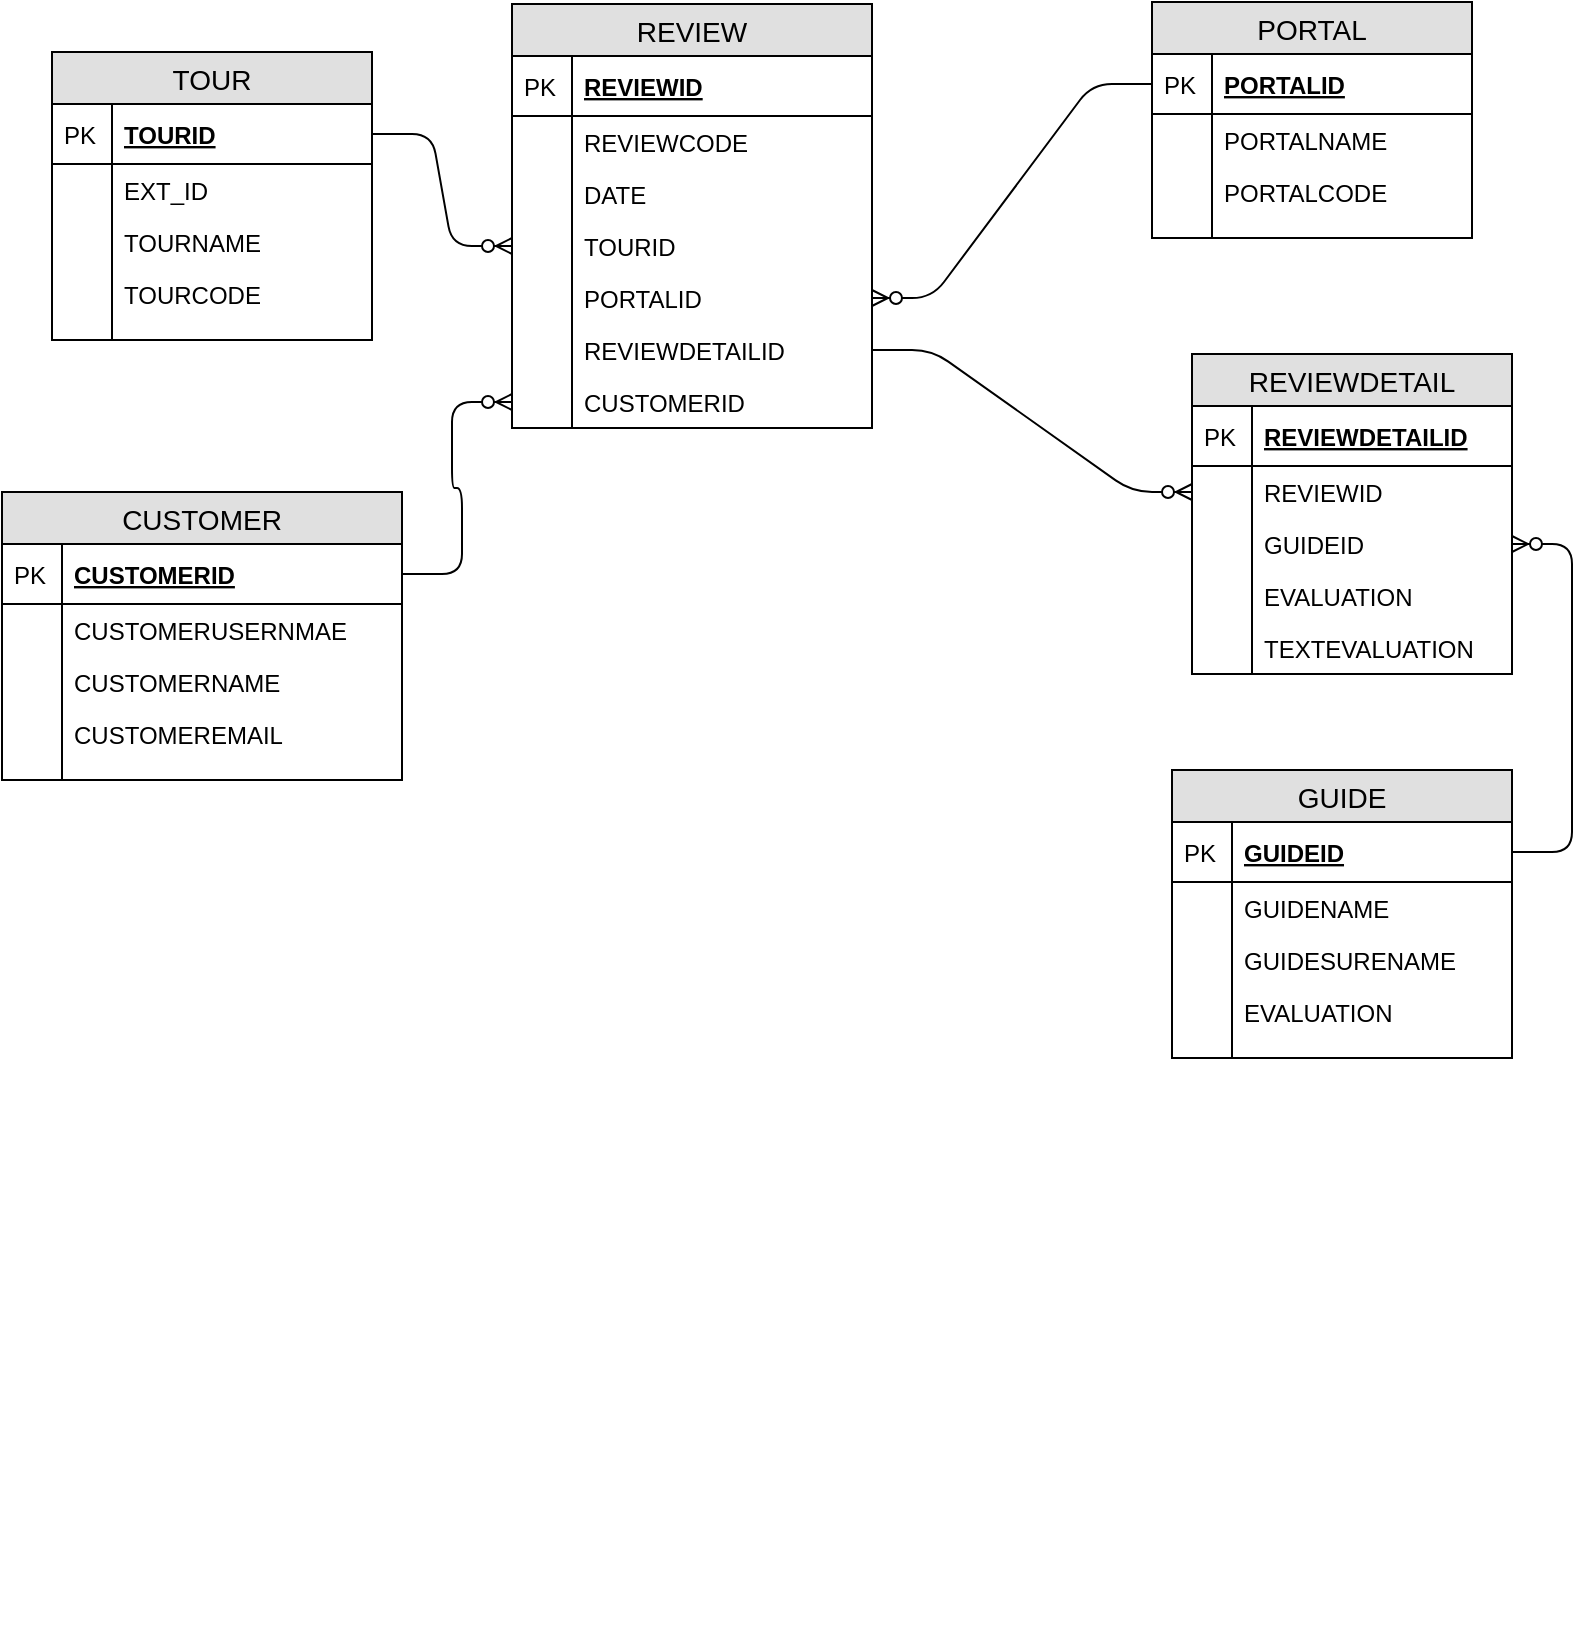 <mxfile version="10.6.3" type="device"><diagram id="TZQJIaCdlB_A7QTkKdOo" name="Page-1"><mxGraphModel dx="1200" dy="706" grid="1" gridSize="10" guides="1" tooltips="1" connect="1" arrows="1" fold="1" page="1" pageScale="1" pageWidth="850" pageHeight="1100" math="0" shadow="0"><root><mxCell id="0"/><mxCell id="1" parent="0"/><mxCell id="WruBegVUgLckm0K2Z1RT-1" value="TOUR" style="swimlane;fontStyle=0;childLayout=stackLayout;horizontal=1;startSize=26;fillColor=#e0e0e0;horizontalStack=0;resizeParent=1;resizeParentMax=0;resizeLast=0;collapsible=1;marginBottom=0;swimlaneFillColor=#ffffff;align=center;fontSize=14;" vertex="1" parent="1"><mxGeometry x="60" y="42" width="160" height="144" as="geometry"/></mxCell><mxCell id="WruBegVUgLckm0K2Z1RT-2" value="TOURID" style="shape=partialRectangle;top=0;left=0;right=0;bottom=1;align=left;verticalAlign=middle;fillColor=none;spacingLeft=34;spacingRight=4;overflow=hidden;rotatable=0;points=[[0,0.5],[1,0.5]];portConstraint=eastwest;dropTarget=0;fontStyle=5;fontSize=12;" vertex="1" parent="WruBegVUgLckm0K2Z1RT-1"><mxGeometry y="26" width="160" height="30" as="geometry"/></mxCell><mxCell id="WruBegVUgLckm0K2Z1RT-3" value="PK" style="shape=partialRectangle;top=0;left=0;bottom=0;fillColor=none;align=left;verticalAlign=middle;spacingLeft=4;spacingRight=4;overflow=hidden;rotatable=0;points=[];portConstraint=eastwest;part=1;fontSize=12;" vertex="1" connectable="0" parent="WruBegVUgLckm0K2Z1RT-2"><mxGeometry width="30" height="30" as="geometry"/></mxCell><mxCell id="WruBegVUgLckm0K2Z1RT-4" value="EXT_ID&#10;" style="shape=partialRectangle;top=0;left=0;right=0;bottom=0;align=left;verticalAlign=top;fillColor=none;spacingLeft=34;spacingRight=4;overflow=hidden;rotatable=0;points=[[0,0.5],[1,0.5]];portConstraint=eastwest;dropTarget=0;fontSize=12;" vertex="1" parent="WruBegVUgLckm0K2Z1RT-1"><mxGeometry y="56" width="160" height="26" as="geometry"/></mxCell><mxCell id="WruBegVUgLckm0K2Z1RT-5" value="" style="shape=partialRectangle;top=0;left=0;bottom=0;fillColor=none;align=left;verticalAlign=top;spacingLeft=4;spacingRight=4;overflow=hidden;rotatable=0;points=[];portConstraint=eastwest;part=1;fontSize=12;" vertex="1" connectable="0" parent="WruBegVUgLckm0K2Z1RT-4"><mxGeometry width="30" height="26" as="geometry"/></mxCell><mxCell id="WruBegVUgLckm0K2Z1RT-6" value="TOURNAME" style="shape=partialRectangle;top=0;left=0;right=0;bottom=0;align=left;verticalAlign=top;fillColor=none;spacingLeft=34;spacingRight=4;overflow=hidden;rotatable=0;points=[[0,0.5],[1,0.5]];portConstraint=eastwest;dropTarget=0;fontSize=12;" vertex="1" parent="WruBegVUgLckm0K2Z1RT-1"><mxGeometry y="82" width="160" height="26" as="geometry"/></mxCell><mxCell id="WruBegVUgLckm0K2Z1RT-7" value="" style="shape=partialRectangle;top=0;left=0;bottom=0;fillColor=none;align=left;verticalAlign=top;spacingLeft=4;spacingRight=4;overflow=hidden;rotatable=0;points=[];portConstraint=eastwest;part=1;fontSize=12;" vertex="1" connectable="0" parent="WruBegVUgLckm0K2Z1RT-6"><mxGeometry width="30" height="26" as="geometry"/></mxCell><mxCell id="WruBegVUgLckm0K2Z1RT-8" value="TOURCODE" style="shape=partialRectangle;top=0;left=0;right=0;bottom=0;align=left;verticalAlign=top;fillColor=none;spacingLeft=34;spacingRight=4;overflow=hidden;rotatable=0;points=[[0,0.5],[1,0.5]];portConstraint=eastwest;dropTarget=0;fontSize=12;" vertex="1" parent="WruBegVUgLckm0K2Z1RT-1"><mxGeometry y="108" width="160" height="26" as="geometry"/></mxCell><mxCell id="WruBegVUgLckm0K2Z1RT-9" value="" style="shape=partialRectangle;top=0;left=0;bottom=0;fillColor=none;align=left;verticalAlign=top;spacingLeft=4;spacingRight=4;overflow=hidden;rotatable=0;points=[];portConstraint=eastwest;part=1;fontSize=12;" vertex="1" connectable="0" parent="WruBegVUgLckm0K2Z1RT-8"><mxGeometry width="30" height="26" as="geometry"/></mxCell><mxCell id="WruBegVUgLckm0K2Z1RT-10" value="" style="shape=partialRectangle;top=0;left=0;right=0;bottom=0;align=left;verticalAlign=top;fillColor=none;spacingLeft=34;spacingRight=4;overflow=hidden;rotatable=0;points=[[0,0.5],[1,0.5]];portConstraint=eastwest;dropTarget=0;fontSize=12;" vertex="1" parent="WruBegVUgLckm0K2Z1RT-1"><mxGeometry y="134" width="160" height="10" as="geometry"/></mxCell><mxCell id="WruBegVUgLckm0K2Z1RT-11" value="" style="shape=partialRectangle;top=0;left=0;bottom=0;fillColor=none;align=left;verticalAlign=top;spacingLeft=4;spacingRight=4;overflow=hidden;rotatable=0;points=[];portConstraint=eastwest;part=1;fontSize=12;" vertex="1" connectable="0" parent="WruBegVUgLckm0K2Z1RT-10"><mxGeometry width="30" height="10" as="geometry"/></mxCell><mxCell id="WruBegVUgLckm0K2Z1RT-12" value="CUSTOMER" style="swimlane;fontStyle=0;childLayout=stackLayout;horizontal=1;startSize=26;fillColor=#e0e0e0;horizontalStack=0;resizeParent=1;resizeParentMax=0;resizeLast=0;collapsible=1;marginBottom=0;swimlaneFillColor=#ffffff;align=center;fontSize=14;" vertex="1" parent="1"><mxGeometry x="35" y="262" width="200" height="144" as="geometry"/></mxCell><mxCell id="WruBegVUgLckm0K2Z1RT-13" value="CUSTOMERID" style="shape=partialRectangle;top=0;left=0;right=0;bottom=1;align=left;verticalAlign=middle;fillColor=none;spacingLeft=34;spacingRight=4;overflow=hidden;rotatable=0;points=[[0,0.5],[1,0.5]];portConstraint=eastwest;dropTarget=0;fontStyle=5;fontSize=12;" vertex="1" parent="WruBegVUgLckm0K2Z1RT-12"><mxGeometry y="26" width="200" height="30" as="geometry"/></mxCell><mxCell id="WruBegVUgLckm0K2Z1RT-14" value="PK" style="shape=partialRectangle;top=0;left=0;bottom=0;fillColor=none;align=left;verticalAlign=middle;spacingLeft=4;spacingRight=4;overflow=hidden;rotatable=0;points=[];portConstraint=eastwest;part=1;fontSize=12;" vertex="1" connectable="0" parent="WruBegVUgLckm0K2Z1RT-13"><mxGeometry width="30" height="30" as="geometry"/></mxCell><mxCell id="WruBegVUgLckm0K2Z1RT-19" value="CUSTOMERUSERNMAE" style="shape=partialRectangle;top=0;left=0;right=0;bottom=0;align=left;verticalAlign=top;fillColor=none;spacingLeft=34;spacingRight=4;overflow=hidden;rotatable=0;points=[[0,0.5],[1,0.5]];portConstraint=eastwest;dropTarget=0;fontSize=12;" vertex="1" parent="WruBegVUgLckm0K2Z1RT-12"><mxGeometry y="56" width="200" height="26" as="geometry"/></mxCell><mxCell id="WruBegVUgLckm0K2Z1RT-20" value="" style="shape=partialRectangle;top=0;left=0;bottom=0;fillColor=none;align=left;verticalAlign=top;spacingLeft=4;spacingRight=4;overflow=hidden;rotatable=0;points=[];portConstraint=eastwest;part=1;fontSize=12;" vertex="1" connectable="0" parent="WruBegVUgLckm0K2Z1RT-19"><mxGeometry width="30" height="26" as="geometry"/></mxCell><mxCell id="WruBegVUgLckm0K2Z1RT-15" value="CUSTOMERNAME" style="shape=partialRectangle;top=0;left=0;right=0;bottom=0;align=left;verticalAlign=top;fillColor=none;spacingLeft=34;spacingRight=4;overflow=hidden;rotatable=0;points=[[0,0.5],[1,0.5]];portConstraint=eastwest;dropTarget=0;fontSize=12;" vertex="1" parent="WruBegVUgLckm0K2Z1RT-12"><mxGeometry y="82" width="200" height="26" as="geometry"/></mxCell><mxCell id="WruBegVUgLckm0K2Z1RT-16" value="" style="shape=partialRectangle;top=0;left=0;bottom=0;fillColor=none;align=left;verticalAlign=top;spacingLeft=4;spacingRight=4;overflow=hidden;rotatable=0;points=[];portConstraint=eastwest;part=1;fontSize=12;" vertex="1" connectable="0" parent="WruBegVUgLckm0K2Z1RT-15"><mxGeometry width="30" height="26" as="geometry"/></mxCell><mxCell id="WruBegVUgLckm0K2Z1RT-17" value="CUSTOMEREMAIL" style="shape=partialRectangle;top=0;left=0;right=0;bottom=0;align=left;verticalAlign=top;fillColor=none;spacingLeft=34;spacingRight=4;overflow=hidden;rotatable=0;points=[[0,0.5],[1,0.5]];portConstraint=eastwest;dropTarget=0;fontSize=12;" vertex="1" parent="WruBegVUgLckm0K2Z1RT-12"><mxGeometry y="108" width="200" height="26" as="geometry"/></mxCell><mxCell id="WruBegVUgLckm0K2Z1RT-18" value="" style="shape=partialRectangle;top=0;left=0;bottom=0;fillColor=none;align=left;verticalAlign=top;spacingLeft=4;spacingRight=4;overflow=hidden;rotatable=0;points=[];portConstraint=eastwest;part=1;fontSize=12;" vertex="1" connectable="0" parent="WruBegVUgLckm0K2Z1RT-17"><mxGeometry width="30" height="26" as="geometry"/></mxCell><mxCell id="WruBegVUgLckm0K2Z1RT-21" value="" style="shape=partialRectangle;top=0;left=0;right=0;bottom=0;align=left;verticalAlign=top;fillColor=none;spacingLeft=34;spacingRight=4;overflow=hidden;rotatable=0;points=[[0,0.5],[1,0.5]];portConstraint=eastwest;dropTarget=0;fontSize=12;" vertex="1" parent="WruBegVUgLckm0K2Z1RT-12"><mxGeometry y="134" width="200" height="10" as="geometry"/></mxCell><mxCell id="WruBegVUgLckm0K2Z1RT-22" value="" style="shape=partialRectangle;top=0;left=0;bottom=0;fillColor=none;align=left;verticalAlign=top;spacingLeft=4;spacingRight=4;overflow=hidden;rotatable=0;points=[];portConstraint=eastwest;part=1;fontSize=12;" vertex="1" connectable="0" parent="WruBegVUgLckm0K2Z1RT-21"><mxGeometry width="30" height="10" as="geometry"/></mxCell><mxCell id="WruBegVUgLckm0K2Z1RT-23" value="REVIEW" style="swimlane;fontStyle=0;childLayout=stackLayout;horizontal=1;startSize=26;fillColor=#e0e0e0;horizontalStack=0;resizeParent=1;resizeParentMax=0;resizeLast=0;collapsible=1;marginBottom=0;swimlaneFillColor=#ffffff;align=center;fontSize=14;" vertex="1" parent="1"><mxGeometry x="290" y="18" width="180" height="212" as="geometry"><mxRectangle x="100" y="270" width="90" height="26" as="alternateBounds"/></mxGeometry></mxCell><mxCell id="WruBegVUgLckm0K2Z1RT-24" value="REVIEWID" style="shape=partialRectangle;top=0;left=0;right=0;bottom=1;align=left;verticalAlign=middle;fillColor=none;spacingLeft=34;spacingRight=4;overflow=hidden;rotatable=0;points=[[0,0.5],[1,0.5]];portConstraint=eastwest;dropTarget=0;fontStyle=5;fontSize=12;" vertex="1" parent="WruBegVUgLckm0K2Z1RT-23"><mxGeometry y="26" width="180" height="30" as="geometry"/></mxCell><mxCell id="WruBegVUgLckm0K2Z1RT-25" value="PK" style="shape=partialRectangle;top=0;left=0;bottom=0;fillColor=none;align=left;verticalAlign=middle;spacingLeft=4;spacingRight=4;overflow=hidden;rotatable=0;points=[];portConstraint=eastwest;part=1;fontSize=12;" vertex="1" connectable="0" parent="WruBegVUgLckm0K2Z1RT-24"><mxGeometry width="30" height="30" as="geometry"/></mxCell><mxCell id="WruBegVUgLckm0K2Z1RT-26" value="REVIEWCODE" style="shape=partialRectangle;top=0;left=0;right=0;bottom=0;align=left;verticalAlign=top;fillColor=none;spacingLeft=34;spacingRight=4;overflow=hidden;rotatable=0;points=[[0,0.5],[1,0.5]];portConstraint=eastwest;dropTarget=0;fontSize=12;" vertex="1" parent="WruBegVUgLckm0K2Z1RT-23"><mxGeometry y="56" width="180" height="26" as="geometry"/></mxCell><mxCell id="WruBegVUgLckm0K2Z1RT-27" value="" style="shape=partialRectangle;top=0;left=0;bottom=0;fillColor=none;align=left;verticalAlign=top;spacingLeft=4;spacingRight=4;overflow=hidden;rotatable=0;points=[];portConstraint=eastwest;part=1;fontSize=12;" vertex="1" connectable="0" parent="WruBegVUgLckm0K2Z1RT-26"><mxGeometry width="30" height="26" as="geometry"/></mxCell><mxCell id="WruBegVUgLckm0K2Z1RT-28" value="DATE" style="shape=partialRectangle;top=0;left=0;right=0;bottom=0;align=left;verticalAlign=top;fillColor=none;spacingLeft=34;spacingRight=4;overflow=hidden;rotatable=0;points=[[0,0.5],[1,0.5]];portConstraint=eastwest;dropTarget=0;fontSize=12;" vertex="1" parent="WruBegVUgLckm0K2Z1RT-23"><mxGeometry y="82" width="180" height="26" as="geometry"/></mxCell><mxCell id="WruBegVUgLckm0K2Z1RT-29" value="" style="shape=partialRectangle;top=0;left=0;bottom=0;fillColor=none;align=left;verticalAlign=top;spacingLeft=4;spacingRight=4;overflow=hidden;rotatable=0;points=[];portConstraint=eastwest;part=1;fontSize=12;" vertex="1" connectable="0" parent="WruBegVUgLckm0K2Z1RT-28"><mxGeometry width="30" height="26" as="geometry"/></mxCell><mxCell id="WruBegVUgLckm0K2Z1RT-30" value="TOURID" style="shape=partialRectangle;top=0;left=0;right=0;bottom=0;align=left;verticalAlign=top;fillColor=none;spacingLeft=34;spacingRight=4;overflow=hidden;rotatable=0;points=[[0,0.5],[1,0.5]];portConstraint=eastwest;dropTarget=0;fontSize=12;" vertex="1" parent="WruBegVUgLckm0K2Z1RT-23"><mxGeometry y="108" width="180" height="26" as="geometry"/></mxCell><mxCell id="WruBegVUgLckm0K2Z1RT-31" value="" style="shape=partialRectangle;top=0;left=0;bottom=0;fillColor=none;align=left;verticalAlign=top;spacingLeft=4;spacingRight=4;overflow=hidden;rotatable=0;points=[];portConstraint=eastwest;part=1;fontSize=12;" vertex="1" connectable="0" parent="WruBegVUgLckm0K2Z1RT-30"><mxGeometry width="30" height="26" as="geometry"/></mxCell><mxCell id="WruBegVUgLckm0K2Z1RT-64" value="PORTALID" style="shape=partialRectangle;top=0;left=0;right=0;bottom=0;align=left;verticalAlign=top;fillColor=none;spacingLeft=34;spacingRight=4;overflow=hidden;rotatable=0;points=[[0,0.5],[1,0.5]];portConstraint=eastwest;dropTarget=0;fontSize=12;" vertex="1" parent="WruBegVUgLckm0K2Z1RT-23"><mxGeometry y="134" width="180" height="26" as="geometry"/></mxCell><mxCell id="WruBegVUgLckm0K2Z1RT-65" value="" style="shape=partialRectangle;top=0;left=0;bottom=0;fillColor=none;align=left;verticalAlign=top;spacingLeft=4;spacingRight=4;overflow=hidden;rotatable=0;points=[];portConstraint=eastwest;part=1;fontSize=12;" vertex="1" connectable="0" parent="WruBegVUgLckm0K2Z1RT-64"><mxGeometry width="30" height="26" as="geometry"/></mxCell><mxCell id="WruBegVUgLckm0K2Z1RT-66" value="REVIEWDETAILID" style="shape=partialRectangle;top=0;left=0;right=0;bottom=0;align=left;verticalAlign=top;fillColor=none;spacingLeft=34;spacingRight=4;overflow=hidden;rotatable=0;points=[[0,0.5],[1,0.5]];portConstraint=eastwest;dropTarget=0;fontSize=12;" vertex="1" parent="WruBegVUgLckm0K2Z1RT-23"><mxGeometry y="160" width="180" height="26" as="geometry"/></mxCell><mxCell id="WruBegVUgLckm0K2Z1RT-67" value="" style="shape=partialRectangle;top=0;left=0;bottom=0;fillColor=none;align=left;verticalAlign=top;spacingLeft=4;spacingRight=4;overflow=hidden;rotatable=0;points=[];portConstraint=eastwest;part=1;fontSize=12;" vertex="1" connectable="0" parent="WruBegVUgLckm0K2Z1RT-66"><mxGeometry width="30" height="26" as="geometry"/></mxCell><mxCell id="WruBegVUgLckm0K2Z1RT-62" value="CUSTOMERID" style="shape=partialRectangle;top=0;left=0;right=0;bottom=0;align=left;verticalAlign=top;fillColor=none;spacingLeft=34;spacingRight=4;overflow=hidden;rotatable=0;points=[[0,0.5],[1,0.5]];portConstraint=eastwest;dropTarget=0;fontSize=12;" vertex="1" parent="WruBegVUgLckm0K2Z1RT-23"><mxGeometry y="186" width="180" height="26" as="geometry"/></mxCell><mxCell id="WruBegVUgLckm0K2Z1RT-63" value="" style="shape=partialRectangle;top=0;left=0;bottom=0;fillColor=none;align=left;verticalAlign=top;spacingLeft=4;spacingRight=4;overflow=hidden;rotatable=0;points=[];portConstraint=eastwest;part=1;fontSize=12;" vertex="1" connectable="0" parent="WruBegVUgLckm0K2Z1RT-62"><mxGeometry width="30" height="26" as="geometry"/></mxCell><mxCell id="WruBegVUgLckm0K2Z1RT-34" value="GUIDE" style="swimlane;fontStyle=0;childLayout=stackLayout;horizontal=1;startSize=26;fillColor=#e0e0e0;horizontalStack=0;resizeParent=1;resizeParentMax=0;resizeLast=0;collapsible=1;marginBottom=0;swimlaneFillColor=#ffffff;align=center;fontSize=14;" vertex="1" parent="1"><mxGeometry x="620" y="401" width="170" height="144" as="geometry"/></mxCell><mxCell id="WruBegVUgLckm0K2Z1RT-35" value="GUIDEID" style="shape=partialRectangle;top=0;left=0;right=0;bottom=1;align=left;verticalAlign=middle;fillColor=none;spacingLeft=34;spacingRight=4;overflow=hidden;rotatable=0;points=[[0,0.5],[1,0.5]];portConstraint=eastwest;dropTarget=0;fontStyle=5;fontSize=12;" vertex="1" parent="WruBegVUgLckm0K2Z1RT-34"><mxGeometry y="26" width="170" height="30" as="geometry"/></mxCell><mxCell id="WruBegVUgLckm0K2Z1RT-36" value="PK" style="shape=partialRectangle;top=0;left=0;bottom=0;fillColor=none;align=left;verticalAlign=middle;spacingLeft=4;spacingRight=4;overflow=hidden;rotatable=0;points=[];portConstraint=eastwest;part=1;fontSize=12;" vertex="1" connectable="0" parent="WruBegVUgLckm0K2Z1RT-35"><mxGeometry width="30" height="30" as="geometry"/></mxCell><mxCell id="WruBegVUgLckm0K2Z1RT-37" value="GUIDENAME" style="shape=partialRectangle;top=0;left=0;right=0;bottom=0;align=left;verticalAlign=top;fillColor=none;spacingLeft=34;spacingRight=4;overflow=hidden;rotatable=0;points=[[0,0.5],[1,0.5]];portConstraint=eastwest;dropTarget=0;fontSize=12;" vertex="1" parent="WruBegVUgLckm0K2Z1RT-34"><mxGeometry y="56" width="170" height="26" as="geometry"/></mxCell><mxCell id="WruBegVUgLckm0K2Z1RT-38" value="" style="shape=partialRectangle;top=0;left=0;bottom=0;fillColor=none;align=left;verticalAlign=top;spacingLeft=4;spacingRight=4;overflow=hidden;rotatable=0;points=[];portConstraint=eastwest;part=1;fontSize=12;" vertex="1" connectable="0" parent="WruBegVUgLckm0K2Z1RT-37"><mxGeometry width="30" height="26" as="geometry"/></mxCell><mxCell id="WruBegVUgLckm0K2Z1RT-39" value="GUIDESURENAME" style="shape=partialRectangle;top=0;left=0;right=0;bottom=0;align=left;verticalAlign=top;fillColor=none;spacingLeft=34;spacingRight=4;overflow=hidden;rotatable=0;points=[[0,0.5],[1,0.5]];portConstraint=eastwest;dropTarget=0;fontSize=12;" vertex="1" parent="WruBegVUgLckm0K2Z1RT-34"><mxGeometry y="82" width="170" height="26" as="geometry"/></mxCell><mxCell id="WruBegVUgLckm0K2Z1RT-40" value="" style="shape=partialRectangle;top=0;left=0;bottom=0;fillColor=none;align=left;verticalAlign=top;spacingLeft=4;spacingRight=4;overflow=hidden;rotatable=0;points=[];portConstraint=eastwest;part=1;fontSize=12;" vertex="1" connectable="0" parent="WruBegVUgLckm0K2Z1RT-39"><mxGeometry width="30" height="26" as="geometry"/></mxCell><mxCell id="WruBegVUgLckm0K2Z1RT-41" value="EVALUATION" style="shape=partialRectangle;top=0;left=0;right=0;bottom=0;align=left;verticalAlign=top;fillColor=none;spacingLeft=34;spacingRight=4;overflow=hidden;rotatable=0;points=[[0,0.5],[1,0.5]];portConstraint=eastwest;dropTarget=0;fontSize=12;" vertex="1" parent="WruBegVUgLckm0K2Z1RT-34"><mxGeometry y="108" width="170" height="26" as="geometry"/></mxCell><mxCell id="WruBegVUgLckm0K2Z1RT-42" value="" style="shape=partialRectangle;top=0;left=0;bottom=0;fillColor=none;align=left;verticalAlign=top;spacingLeft=4;spacingRight=4;overflow=hidden;rotatable=0;points=[];portConstraint=eastwest;part=1;fontSize=12;" vertex="1" connectable="0" parent="WruBegVUgLckm0K2Z1RT-41"><mxGeometry width="30" height="26" as="geometry"/></mxCell><mxCell id="WruBegVUgLckm0K2Z1RT-43" value="" style="shape=partialRectangle;top=0;left=0;right=0;bottom=0;align=left;verticalAlign=top;fillColor=none;spacingLeft=34;spacingRight=4;overflow=hidden;rotatable=0;points=[[0,0.5],[1,0.5]];portConstraint=eastwest;dropTarget=0;fontSize=12;" vertex="1" parent="WruBegVUgLckm0K2Z1RT-34"><mxGeometry y="134" width="170" height="10" as="geometry"/></mxCell><mxCell id="WruBegVUgLckm0K2Z1RT-44" value="" style="shape=partialRectangle;top=0;left=0;bottom=0;fillColor=none;align=left;verticalAlign=top;spacingLeft=4;spacingRight=4;overflow=hidden;rotatable=0;points=[];portConstraint=eastwest;part=1;fontSize=12;" vertex="1" connectable="0" parent="WruBegVUgLckm0K2Z1RT-43"><mxGeometry width="30" height="10" as="geometry"/></mxCell><mxCell id="WruBegVUgLckm0K2Z1RT-50" value="PORTAL" style="swimlane;fontStyle=0;childLayout=stackLayout;horizontal=1;startSize=26;fillColor=#e0e0e0;horizontalStack=0;resizeParent=1;resizeParentMax=0;resizeLast=0;collapsible=1;marginBottom=0;swimlaneFillColor=#ffffff;align=center;fontSize=14;" vertex="1" parent="1"><mxGeometry x="610" y="17" width="160" height="118" as="geometry"/></mxCell><mxCell id="WruBegVUgLckm0K2Z1RT-51" value="PORTALID" style="shape=partialRectangle;top=0;left=0;right=0;bottom=1;align=left;verticalAlign=middle;fillColor=none;spacingLeft=34;spacingRight=4;overflow=hidden;rotatable=0;points=[[0,0.5],[1,0.5]];portConstraint=eastwest;dropTarget=0;fontStyle=5;fontSize=12;" vertex="1" parent="WruBegVUgLckm0K2Z1RT-50"><mxGeometry y="26" width="160" height="30" as="geometry"/></mxCell><mxCell id="WruBegVUgLckm0K2Z1RT-52" value="PK" style="shape=partialRectangle;top=0;left=0;bottom=0;fillColor=none;align=left;verticalAlign=middle;spacingLeft=4;spacingRight=4;overflow=hidden;rotatable=0;points=[];portConstraint=eastwest;part=1;fontSize=12;" vertex="1" connectable="0" parent="WruBegVUgLckm0K2Z1RT-51"><mxGeometry width="30" height="30" as="geometry"/></mxCell><mxCell id="WruBegVUgLckm0K2Z1RT-53" value="PORTALNAME" style="shape=partialRectangle;top=0;left=0;right=0;bottom=0;align=left;verticalAlign=top;fillColor=none;spacingLeft=34;spacingRight=4;overflow=hidden;rotatable=0;points=[[0,0.5],[1,0.5]];portConstraint=eastwest;dropTarget=0;fontSize=12;" vertex="1" parent="WruBegVUgLckm0K2Z1RT-50"><mxGeometry y="56" width="160" height="26" as="geometry"/></mxCell><mxCell id="WruBegVUgLckm0K2Z1RT-54" value="" style="shape=partialRectangle;top=0;left=0;bottom=0;fillColor=none;align=left;verticalAlign=top;spacingLeft=4;spacingRight=4;overflow=hidden;rotatable=0;points=[];portConstraint=eastwest;part=1;fontSize=12;" vertex="1" connectable="0" parent="WruBegVUgLckm0K2Z1RT-53"><mxGeometry width="30" height="26" as="geometry"/></mxCell><mxCell id="WruBegVUgLckm0K2Z1RT-55" value="PORTALCODE" style="shape=partialRectangle;top=0;left=0;right=0;bottom=0;align=left;verticalAlign=top;fillColor=none;spacingLeft=34;spacingRight=4;overflow=hidden;rotatable=0;points=[[0,0.5],[1,0.5]];portConstraint=eastwest;dropTarget=0;fontSize=12;" vertex="1" parent="WruBegVUgLckm0K2Z1RT-50"><mxGeometry y="82" width="160" height="26" as="geometry"/></mxCell><mxCell id="WruBegVUgLckm0K2Z1RT-56" value="" style="shape=partialRectangle;top=0;left=0;bottom=0;fillColor=none;align=left;verticalAlign=top;spacingLeft=4;spacingRight=4;overflow=hidden;rotatable=0;points=[];portConstraint=eastwest;part=1;fontSize=12;" vertex="1" connectable="0" parent="WruBegVUgLckm0K2Z1RT-55"><mxGeometry width="30" height="26" as="geometry"/></mxCell><mxCell id="WruBegVUgLckm0K2Z1RT-59" value="" style="shape=partialRectangle;top=0;left=0;right=0;bottom=0;align=left;verticalAlign=top;fillColor=none;spacingLeft=34;spacingRight=4;overflow=hidden;rotatable=0;points=[[0,0.5],[1,0.5]];portConstraint=eastwest;dropTarget=0;fontSize=12;" vertex="1" parent="WruBegVUgLckm0K2Z1RT-50"><mxGeometry y="108" width="160" height="10" as="geometry"/></mxCell><mxCell id="WruBegVUgLckm0K2Z1RT-60" value="" style="shape=partialRectangle;top=0;left=0;bottom=0;fillColor=none;align=left;verticalAlign=top;spacingLeft=4;spacingRight=4;overflow=hidden;rotatable=0;points=[];portConstraint=eastwest;part=1;fontSize=12;" vertex="1" connectable="0" parent="WruBegVUgLckm0K2Z1RT-59"><mxGeometry width="30" height="10" as="geometry"/></mxCell><mxCell id="WruBegVUgLckm0K2Z1RT-61" value="" style="edgeStyle=entityRelationEdgeStyle;fontSize=12;html=1;endArrow=ERzeroToMany;endFill=1;" edge="1" parent="1" source="WruBegVUgLckm0K2Z1RT-2" target="WruBegVUgLckm0K2Z1RT-30"><mxGeometry width="100" height="100" relative="1" as="geometry"><mxPoint x="80" y="254" as="sourcePoint"/><mxPoint x="150" y="320" as="targetPoint"/></mxGeometry></mxCell><mxCell id="WruBegVUgLckm0K2Z1RT-68" value="" style="edgeStyle=entityRelationEdgeStyle;fontSize=12;html=1;endArrow=ERzeroToMany;endFill=1;" edge="1" parent="1" source="WruBegVUgLckm0K2Z1RT-13" target="WruBegVUgLckm0K2Z1RT-62"><mxGeometry width="100" height="100" relative="1" as="geometry"><mxPoint x="440" y="455" as="sourcePoint"/><mxPoint x="540" y="355" as="targetPoint"/></mxGeometry></mxCell><mxCell id="WruBegVUgLckm0K2Z1RT-69" value="" style="edgeStyle=entityRelationEdgeStyle;fontSize=12;html=1;endArrow=ERzeroToMany;endFill=1;" edge="1" parent="1" source="WruBegVUgLckm0K2Z1RT-51" target="WruBegVUgLckm0K2Z1RT-64"><mxGeometry width="100" height="100" relative="1" as="geometry"><mxPoint x="390" y="230" as="sourcePoint"/><mxPoint x="490" y="130" as="targetPoint"/></mxGeometry></mxCell><mxCell id="WruBegVUgLckm0K2Z1RT-70" value="" style="edgeStyle=entityRelationEdgeStyle;fontSize=12;html=1;endArrow=ERzeroToMany;endFill=1;" edge="1" parent="1" source="WruBegVUgLckm0K2Z1RT-35" target="WruBegVUgLckm0K2Z1RT-77"><mxGeometry width="100" height="100" relative="1" as="geometry"><mxPoint x="670" y="380" as="sourcePoint"/><mxPoint x="680" y="560" as="targetPoint"/></mxGeometry></mxCell><mxCell id="WruBegVUgLckm0K2Z1RT-71" value="" style="text;fillColor=none;align=left;verticalAlign=middle;spacingTop=-1;spacingLeft=4;spacingRight=4;rotatable=0;labelPosition=right;points=[];portConstraint=eastwest;fontSize=12;" vertex="1" parent="1"><mxGeometry x="60" y="820" width="20" height="14" as="geometry"/></mxCell><mxCell id="WruBegVUgLckm0K2Z1RT-72" value="REVIEWDETAIL" style="swimlane;fontStyle=0;childLayout=stackLayout;horizontal=1;startSize=26;fillColor=#e0e0e0;horizontalStack=0;resizeParent=1;resizeParentMax=0;resizeLast=0;collapsible=1;marginBottom=0;swimlaneFillColor=#ffffff;align=center;fontSize=14;" vertex="1" parent="1"><mxGeometry x="630" y="193" width="160" height="160" as="geometry"/></mxCell><mxCell id="WruBegVUgLckm0K2Z1RT-73" value="REVIEWDETAILID" style="shape=partialRectangle;top=0;left=0;right=0;bottom=1;align=left;verticalAlign=middle;fillColor=none;spacingLeft=34;spacingRight=4;overflow=hidden;rotatable=0;points=[[0,0.5],[1,0.5]];portConstraint=eastwest;dropTarget=0;fontStyle=5;fontSize=12;" vertex="1" parent="WruBegVUgLckm0K2Z1RT-72"><mxGeometry y="26" width="160" height="30" as="geometry"/></mxCell><mxCell id="WruBegVUgLckm0K2Z1RT-74" value="PK" style="shape=partialRectangle;top=0;left=0;bottom=0;fillColor=none;align=left;verticalAlign=middle;spacingLeft=4;spacingRight=4;overflow=hidden;rotatable=0;points=[];portConstraint=eastwest;part=1;fontSize=12;" vertex="1" connectable="0" parent="WruBegVUgLckm0K2Z1RT-73"><mxGeometry width="30" height="30" as="geometry"/></mxCell><mxCell id="WruBegVUgLckm0K2Z1RT-75" value="REVIEWID" style="shape=partialRectangle;top=0;left=0;right=0;bottom=0;align=left;verticalAlign=top;fillColor=none;spacingLeft=34;spacingRight=4;overflow=hidden;rotatable=0;points=[[0,0.5],[1,0.5]];portConstraint=eastwest;dropTarget=0;fontSize=12;" vertex="1" parent="WruBegVUgLckm0K2Z1RT-72"><mxGeometry y="56" width="160" height="26" as="geometry"/></mxCell><mxCell id="WruBegVUgLckm0K2Z1RT-76" value="" style="shape=partialRectangle;top=0;left=0;bottom=0;fillColor=none;align=left;verticalAlign=top;spacingLeft=4;spacingRight=4;overflow=hidden;rotatable=0;points=[];portConstraint=eastwest;part=1;fontSize=12;" vertex="1" connectable="0" parent="WruBegVUgLckm0K2Z1RT-75"><mxGeometry width="30" height="26" as="geometry"/></mxCell><mxCell id="WruBegVUgLckm0K2Z1RT-77" value="GUIDEID" style="shape=partialRectangle;top=0;left=0;right=0;bottom=0;align=left;verticalAlign=top;fillColor=none;spacingLeft=34;spacingRight=4;overflow=hidden;rotatable=0;points=[[0,0.5],[1,0.5]];portConstraint=eastwest;dropTarget=0;fontSize=12;" vertex="1" parent="WruBegVUgLckm0K2Z1RT-72"><mxGeometry y="82" width="160" height="26" as="geometry"/></mxCell><mxCell id="WruBegVUgLckm0K2Z1RT-78" value="" style="shape=partialRectangle;top=0;left=0;bottom=0;fillColor=none;align=left;verticalAlign=top;spacingLeft=4;spacingRight=4;overflow=hidden;rotatable=0;points=[];portConstraint=eastwest;part=1;fontSize=12;" vertex="1" connectable="0" parent="WruBegVUgLckm0K2Z1RT-77"><mxGeometry width="30" height="26" as="geometry"/></mxCell><mxCell id="WruBegVUgLckm0K2Z1RT-79" value="EVALUATION" style="shape=partialRectangle;top=0;left=0;right=0;bottom=0;align=left;verticalAlign=top;fillColor=none;spacingLeft=34;spacingRight=4;overflow=hidden;rotatable=0;points=[[0,0.5],[1,0.5]];portConstraint=eastwest;dropTarget=0;fontSize=12;" vertex="1" parent="WruBegVUgLckm0K2Z1RT-72"><mxGeometry y="108" width="160" height="26" as="geometry"/></mxCell><mxCell id="WruBegVUgLckm0K2Z1RT-80" value="" style="shape=partialRectangle;top=0;left=0;bottom=0;fillColor=none;align=left;verticalAlign=top;spacingLeft=4;spacingRight=4;overflow=hidden;rotatable=0;points=[];portConstraint=eastwest;part=1;fontSize=12;" vertex="1" connectable="0" parent="WruBegVUgLckm0K2Z1RT-79"><mxGeometry width="30" height="26" as="geometry"/></mxCell><mxCell id="WruBegVUgLckm0K2Z1RT-83" value="TEXTEVALUATION" style="shape=partialRectangle;top=0;left=0;right=0;bottom=0;align=left;verticalAlign=top;fillColor=none;spacingLeft=34;spacingRight=4;overflow=hidden;rotatable=0;points=[[0,0.5],[1,0.5]];portConstraint=eastwest;dropTarget=0;fontSize=12;" vertex="1" parent="WruBegVUgLckm0K2Z1RT-72"><mxGeometry y="134" width="160" height="26" as="geometry"/></mxCell><mxCell id="WruBegVUgLckm0K2Z1RT-84" value="" style="shape=partialRectangle;top=0;left=0;bottom=0;fillColor=none;align=left;verticalAlign=top;spacingLeft=4;spacingRight=4;overflow=hidden;rotatable=0;points=[];portConstraint=eastwest;part=1;fontSize=12;" vertex="1" connectable="0" parent="WruBegVUgLckm0K2Z1RT-83"><mxGeometry width="30" height="26" as="geometry"/></mxCell><mxCell id="WruBegVUgLckm0K2Z1RT-85" value="" style="edgeStyle=entityRelationEdgeStyle;fontSize=12;html=1;endArrow=ERzeroToMany;endFill=1;" edge="1" parent="1" source="WruBegVUgLckm0K2Z1RT-66" target="WruBegVUgLckm0K2Z1RT-75"><mxGeometry width="100" height="100" relative="1" as="geometry"><mxPoint x="500" y="522" as="sourcePoint"/><mxPoint x="600" y="422" as="targetPoint"/></mxGeometry></mxCell></root></mxGraphModel></diagram></mxfile>